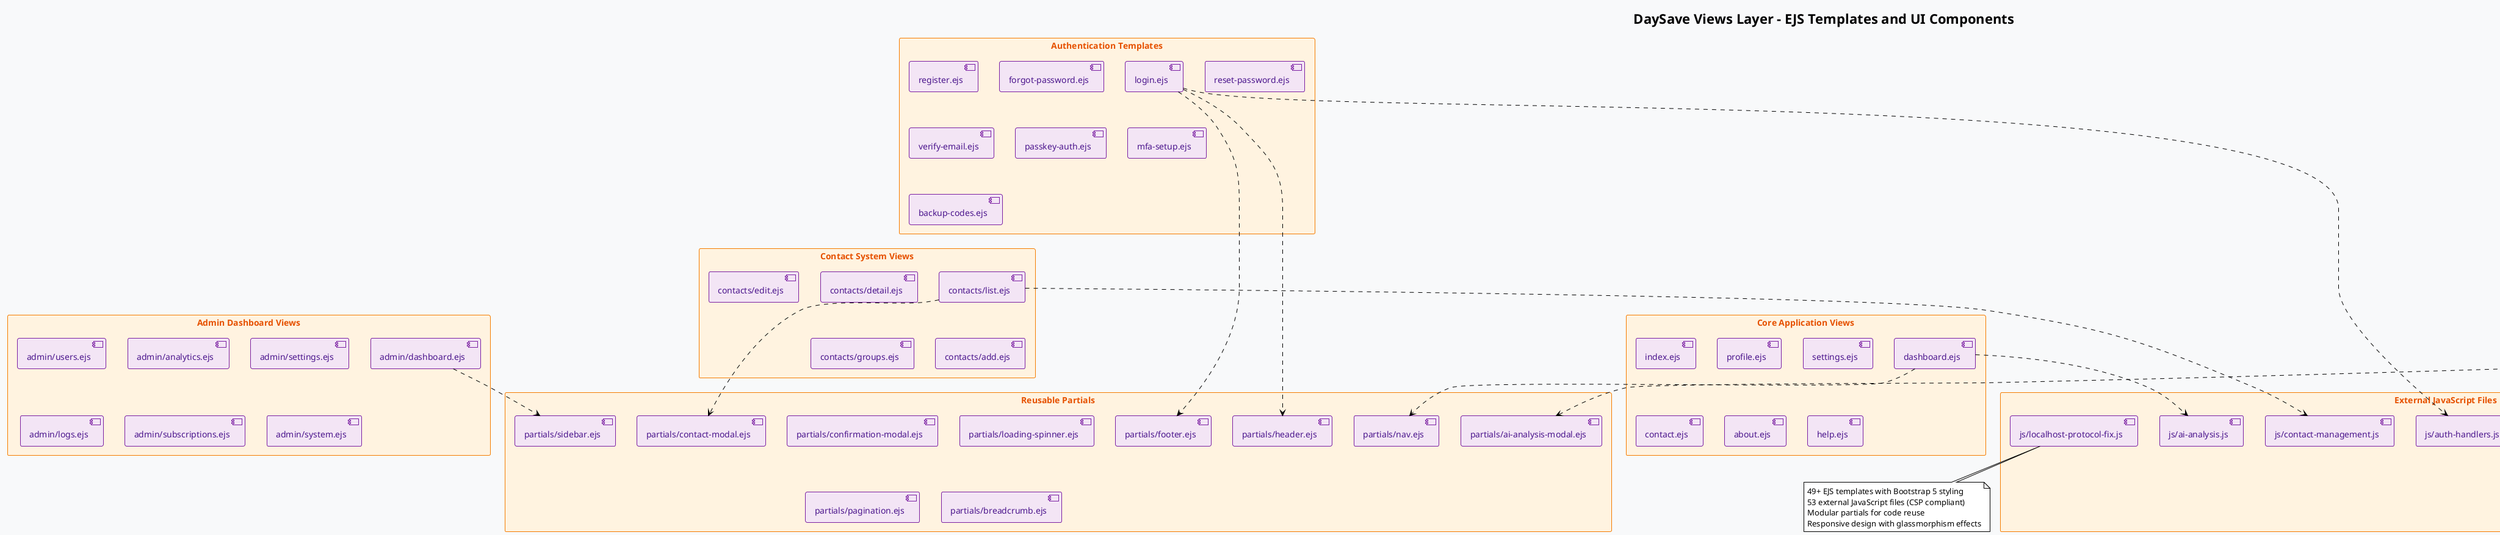 @startuml DaySave Views Layer
!theme plain
title DaySave Views Layer - EJS Templates and UI Components

' Define colors and styles
skinparam packageStyle rectangle
skinparam backgroundColor #F8F9FA
skinparam component {
    BackgroundColor #F3E5F5
    BorderColor #7B1FA2
    FontColor #4A148C
}
skinparam rectangle {
    BackgroundColor #FFF3E0
    BorderColor #F57C00
    FontColor #E65100
}

' Authentication Views
rectangle "Authentication Templates" {
    component LoginView as "login.ejs"
    component RegisterView as "register.ejs"
    component ForgotPasswordView as "forgot-password.ejs"
    component ResetPasswordView as "reset-password.ejs"
    component VerifyEmailView as "verify-email.ejs"
    component PasskeyAuthView as "passkey-auth.ejs"
    component MfaSetupView as "mfa-setup.ejs"
    component BackupCodesView as "backup-codes.ejs"
}

' Main Application Views
rectangle "Core Application Views" {
    component IndexView as "index.ejs"
    component DashboardView as "dashboard.ejs"
    component ProfileView as "profile.ejs"
    component SettingsView as "settings.ejs"
    component ContactView as "contact.ejs"
    component AboutView as "about.ejs"
    component HelpView as "help.ejs"
}

' Content Management Views
rectangle "Content Management" {
    component ContentListView as "content/list.ejs"
    component ContentDetailView as "content/detail.ejs"
    component ContentManageView as "content/manage.ejs"
    component ContentAnalysisView as "content/analysis.ejs"
    component ContentUploadView as "content/upload.ejs"
    component FileDetailView as "files/detail.ejs"
    component FileListView as "files/list.ejs"
}

' Contact Management Views
rectangle "Contact System Views" {
    component ContactsListView as "contacts/list.ejs"
    component ContactDetailView as "contacts/detail.ejs"
    component ContactEditView as "contacts/edit.ejs"
    component ContactGroupsView as "contacts/groups.ejs"
    component AddContactView as "contacts/add.ejs"
}

' Administration Views
rectangle "Admin Dashboard Views" {
    component AdminDashboardView as "admin/dashboard.ejs"
    component AdminUsersView as "admin/users.ejs"
    component AdminAnalyticsView as "admin/analytics.ejs"
    component AdminSettingsView as "admin/settings.ejs"
    component AdminLogsView as "admin/logs.ejs"
    component AdminSubscriptionsView as "admin/subscriptions.ejs"
    component AdminSystemView as "admin/system.ejs"
}

' Legal and Static Views
rectangle "Static Content Views" {
    component PrivacyView as "privacy.ejs"
    component TermsView as "terms.ejs"
    component CookiesView as "cookies.ejs"
    component ErrorView as "error.ejs"
    component MaintenanceView as "maintenance.ejs"
}

' Shared Components
rectangle "Reusable Partials" {
    component HeaderPartial as "partials/header.ejs"
    component FooterPartial as "partials/footer.ejs"
    component NavigationPartial as "partials/nav.ejs"
    component SidebarPartial as "partials/sidebar.ejs"
    component AIAnalysisModal as "partials/ai-analysis-modal.ejs"
    component ContactModal as "partials/contact-modal.ejs"
    component ConfirmationModal as "partials/confirmation-modal.ejs"
    component LoadingSpinner as "partials/loading-spinner.ejs"
    component PaginationPartial as "partials/pagination.ejs"
    component BreadcrumbPartial as "partials/breadcrumb.ejs"
}

' External JavaScript Files (CSP Compliant)
rectangle "External JavaScript Files" {
    component AuthScripts as "js/auth-handlers.js"
    component ContentScripts as "js/content-management.js"
    component ContactScripts as "js/contact-management.js"
    component AIAnalysisScripts as "js/ai-analysis.js"
    component FormHandlers as "js/form-handlers.js"
    component UtilityScripts as "js/utilities.js"
    component AdminScripts as "js/admin-dashboard.js"
    component MapScripts as "js/contact-maps.js"
    component ProtocolFix as "js/localhost-protocol-fix.js"
}

' Template Dependencies
LoginView ..> HeaderPartial
LoginView ..> FooterPartial
DashboardView ..> NavigationPartial
ContentListView ..> AIAnalysisModal
ContactsListView ..> ContactModal
AdminDashboardView ..> SidebarPartial

' JavaScript Dependencies
LoginView ..> AuthScripts
ContentListView ..> ContentScripts
ContactsListView ..> ContactScripts
DashboardView ..> AIAnalysisScripts

note bottom : 49+ EJS templates with Bootstrap 5 styling\n53 external JavaScript files (CSP compliant)\nModular partials for code reuse\nResponsive design with glassmorphism effects

@enduml
